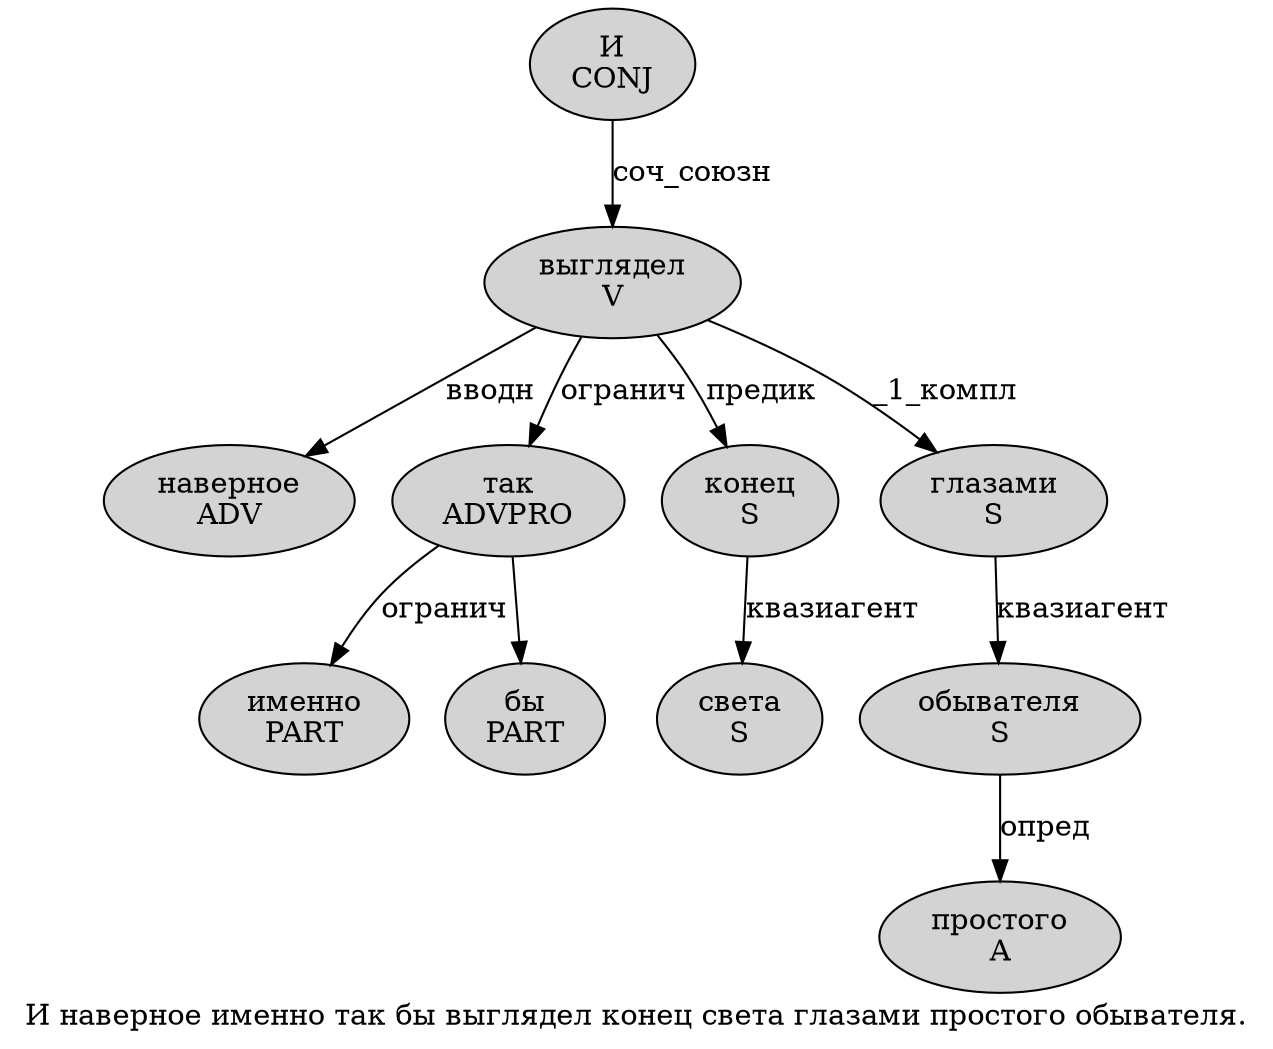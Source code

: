 digraph SENTENCE_4510 {
	graph [label="И наверное именно так бы выглядел конец света глазами простого обывателя."]
	node [style=filled]
		0 [label="И
CONJ" color="" fillcolor=lightgray penwidth=1 shape=ellipse]
		1 [label="наверное
ADV" color="" fillcolor=lightgray penwidth=1 shape=ellipse]
		2 [label="именно
PART" color="" fillcolor=lightgray penwidth=1 shape=ellipse]
		3 [label="так
ADVPRO" color="" fillcolor=lightgray penwidth=1 shape=ellipse]
		4 [label="бы
PART" color="" fillcolor=lightgray penwidth=1 shape=ellipse]
		5 [label="выглядел
V" color="" fillcolor=lightgray penwidth=1 shape=ellipse]
		6 [label="конец
S" color="" fillcolor=lightgray penwidth=1 shape=ellipse]
		7 [label="света
S" color="" fillcolor=lightgray penwidth=1 shape=ellipse]
		8 [label="глазами
S" color="" fillcolor=lightgray penwidth=1 shape=ellipse]
		9 [label="простого
A" color="" fillcolor=lightgray penwidth=1 shape=ellipse]
		10 [label="обывателя
S" color="" fillcolor=lightgray penwidth=1 shape=ellipse]
			5 -> 1 [label="вводн"]
			5 -> 3 [label="огранич"]
			5 -> 6 [label="предик"]
			5 -> 8 [label="_1_компл"]
			6 -> 7 [label="квазиагент"]
			3 -> 2 [label="огранич"]
			3 -> 4
			0 -> 5 [label="соч_союзн"]
			10 -> 9 [label="опред"]
			8 -> 10 [label="квазиагент"]
}